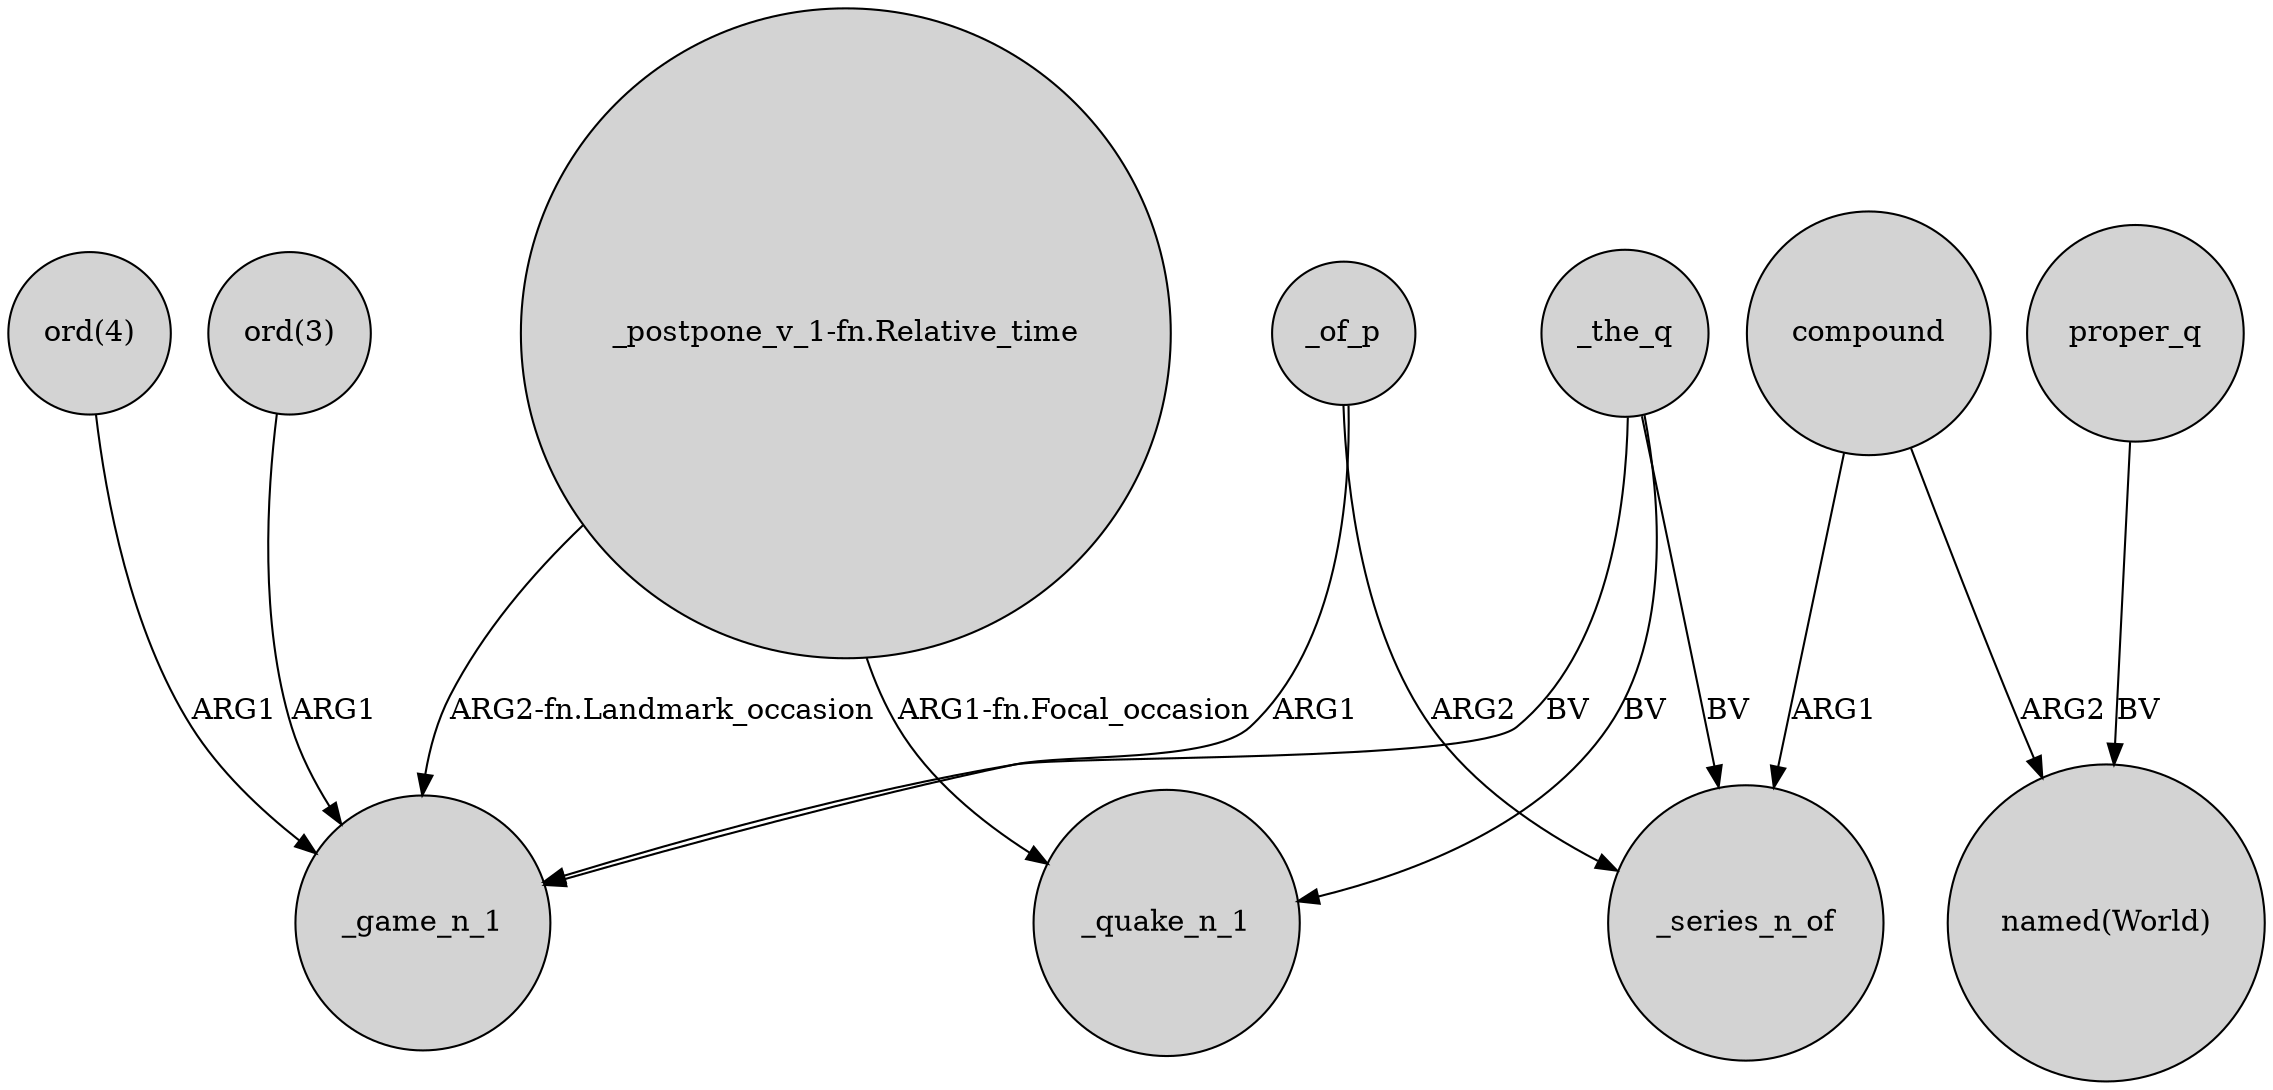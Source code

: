 digraph {
	node [shape=circle style=filled]
	"ord(4)" -> _game_n_1 [label=ARG1]
	"ord(3)" -> _game_n_1 [label=ARG1]
	"_postpone_v_1-fn.Relative_time" -> _quake_n_1 [label="ARG1-fn.Focal_occasion"]
	compound -> _series_n_of [label=ARG1]
	_of_p -> _series_n_of [label=ARG2]
	proper_q -> "named(World)" [label=BV]
	"_postpone_v_1-fn.Relative_time" -> _game_n_1 [label="ARG2-fn.Landmark_occasion"]
	_the_q -> _game_n_1 [label=BV]
	_the_q -> _series_n_of [label=BV]
	_of_p -> _game_n_1 [label=ARG1]
	compound -> "named(World)" [label=ARG2]
	_the_q -> _quake_n_1 [label=BV]
}
